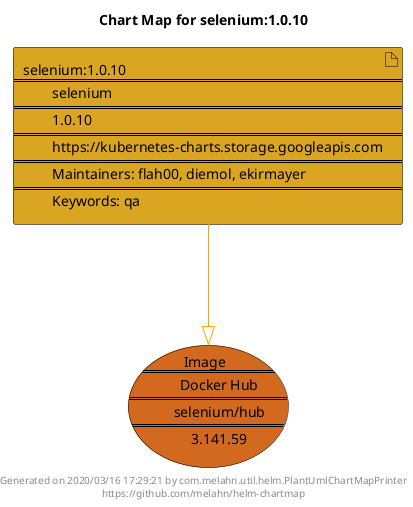 @startuml
skinparam linetype ortho
skinparam backgroundColor white
skinparam usecaseBorderColor black
skinparam usecaseArrowColor LightSlateGray
skinparam artifactBorderColor black
skinparam artifactArrowColor LightSlateGray

title Chart Map for selenium:1.0.10

'There is one referenced Helm Chart
artifact "selenium:1.0.10\n====\n\tselenium\n====\n\t1.0.10\n====\n\thttps://kubernetes-charts.storage.googleapis.com\n====\n\tMaintainers: flah00, diemol, ekirmayer\n====\n\tKeywords: qa" as selenium_1_0_10 #GoldenRod

'There is one referenced Docker Image
usecase "Image\n====\n\tDocker Hub\n====\n\tselenium/hub\n====\n\t3.141.59" as selenium_hub_3_141_59 #Chocolate

'Chart Dependencies
selenium_1_0_10--[#orange]-|>selenium_hub_3_141_59

center footer Generated on 2020/03/16 17:29:21 by com.melahn.util.helm.PlantUmlChartMapPrinter\nhttps://github.com/melahn/helm-chartmap
@enduml
